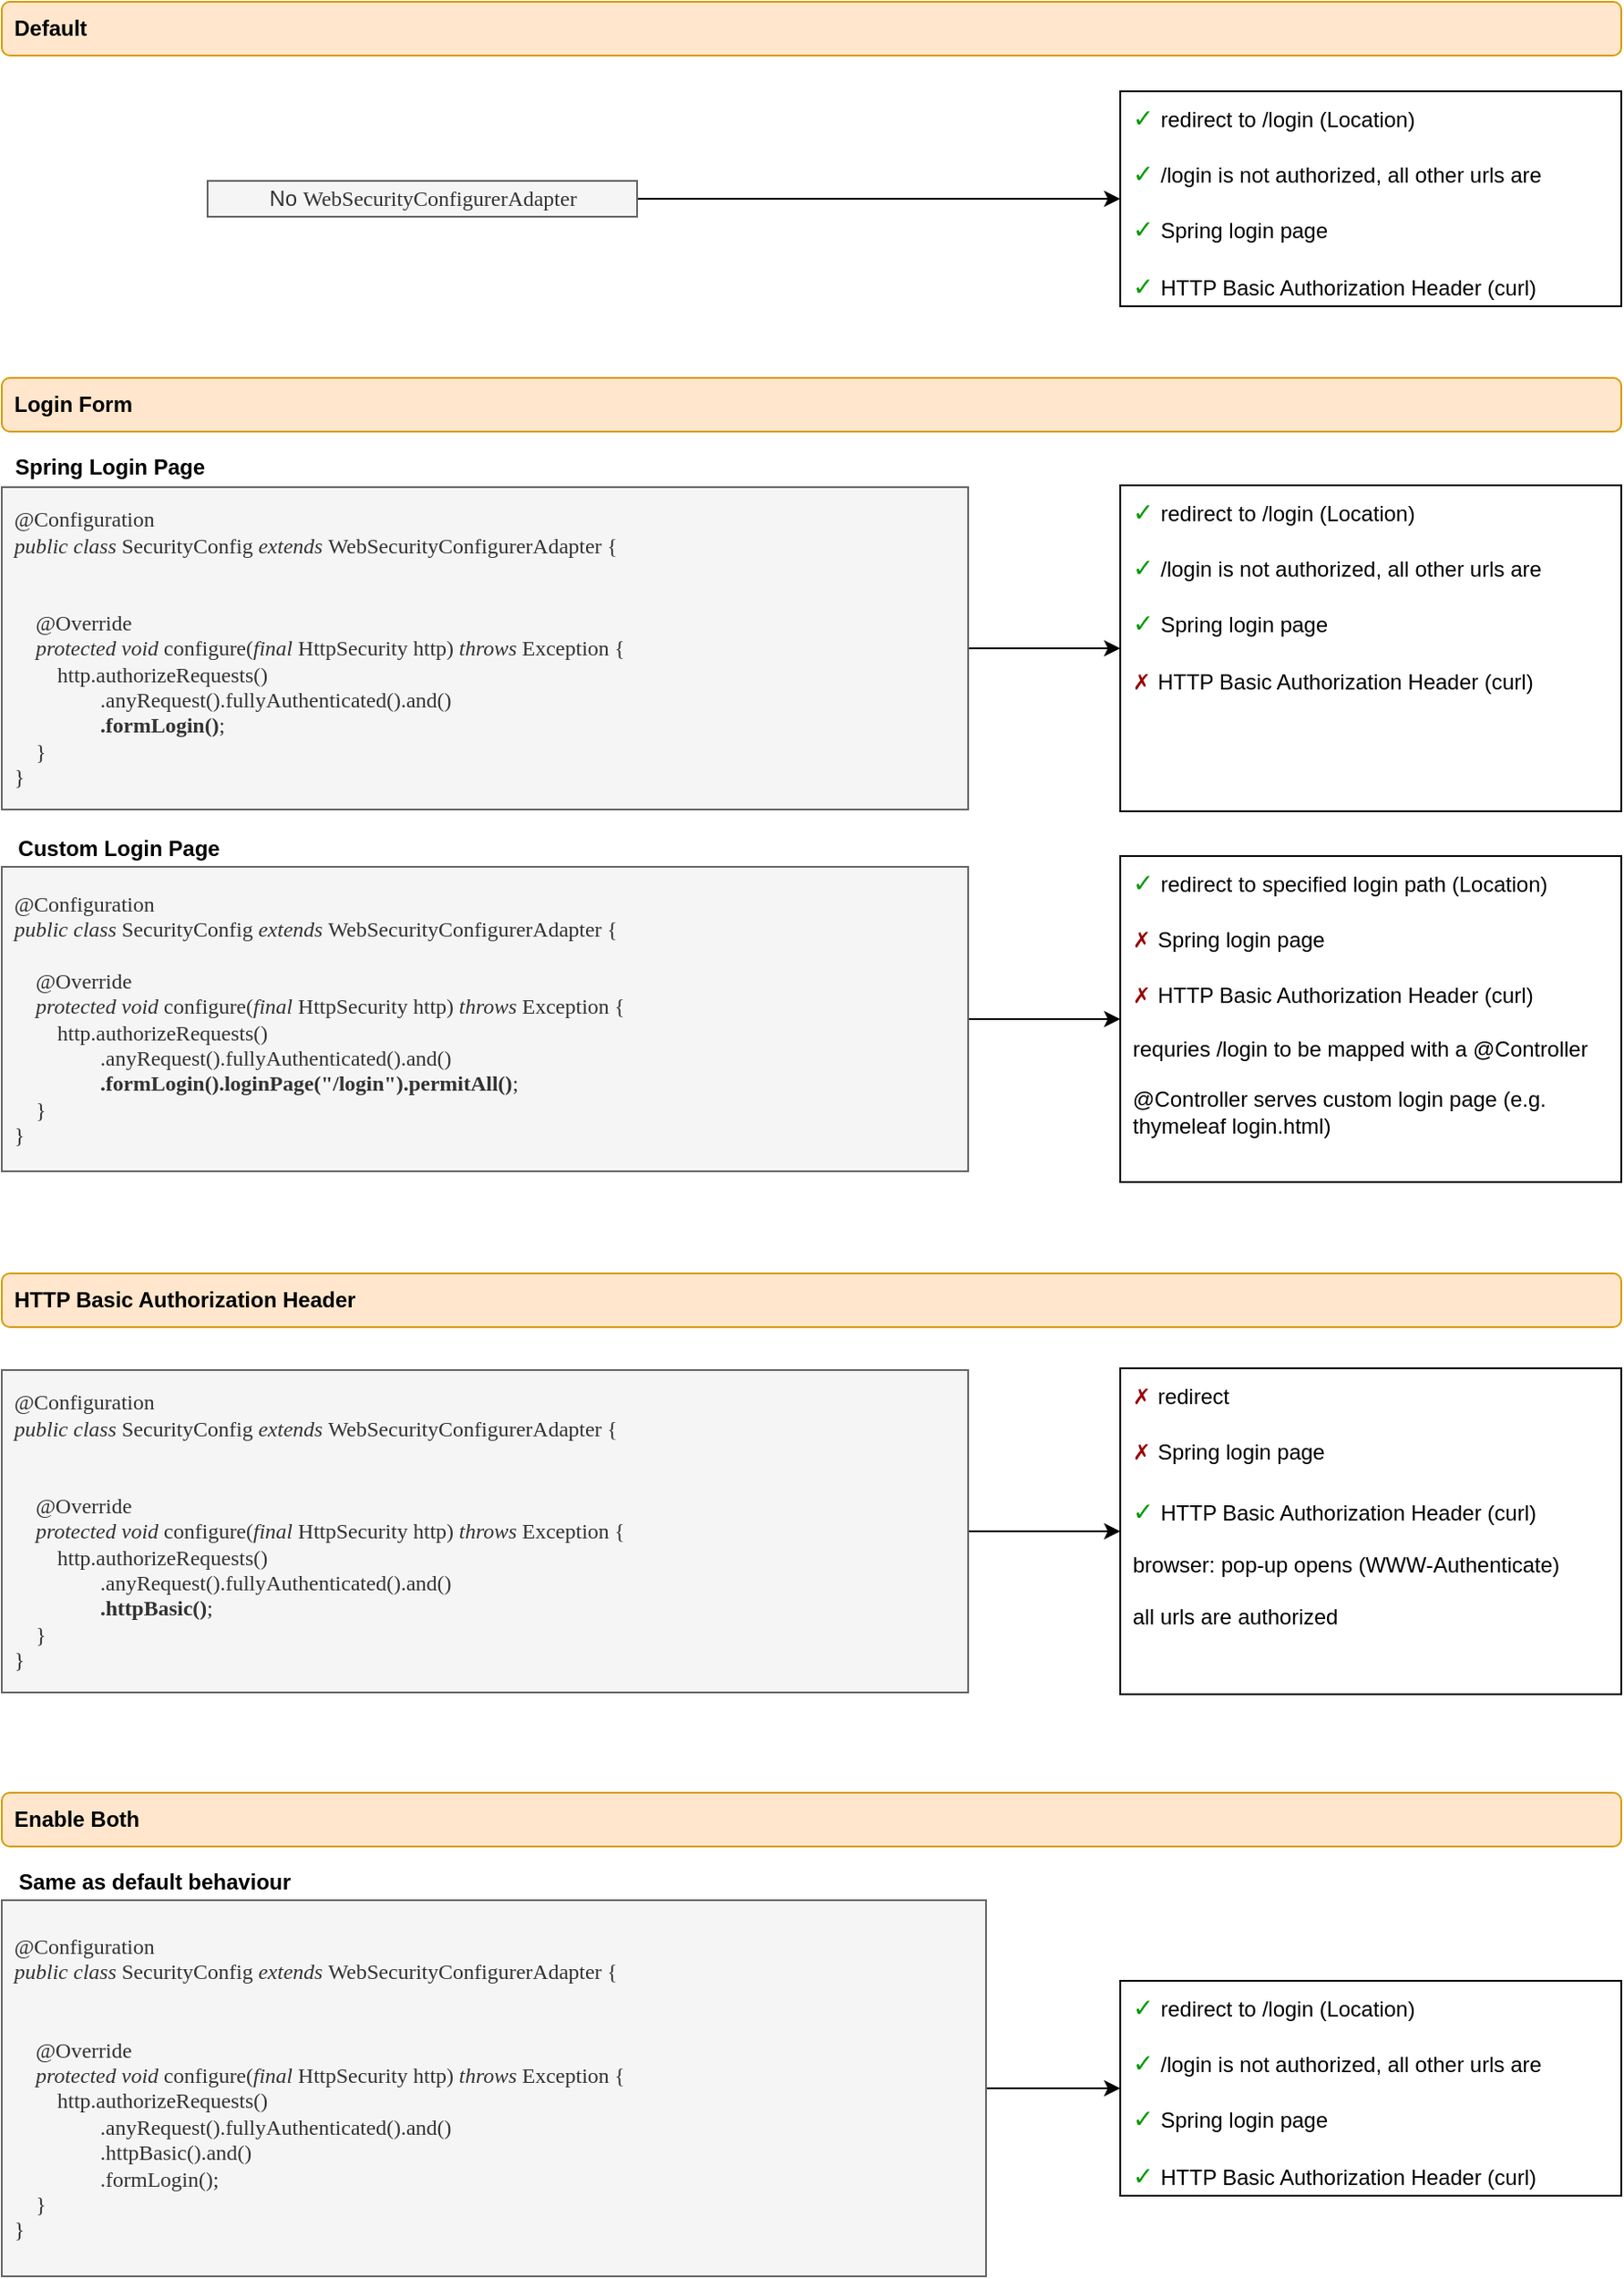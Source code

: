 <mxfile version="12.9.14" type="device"><diagram id="KRVAKhzdt7oyDeT_Gzr5" name="Page-1"><mxGraphModel dx="1773" dy="1640" grid="1" gridSize="10" guides="1" tooltips="1" connect="1" arrows="1" fold="1" page="1" pageScale="1" pageWidth="827" pageHeight="1169" math="0" shadow="0"><root><mxCell id="0"/><mxCell id="1" parent="0"/><mxCell id="bhoUMH6Zu_RTTBMGJda2-3" style="edgeStyle=orthogonalEdgeStyle;rounded=0;orthogonalLoop=1;jettySize=auto;html=1;entryX=0;entryY=0.5;entryDx=0;entryDy=0;" edge="1" parent="1" source="bhoUMH6Zu_RTTBMGJda2-1" target="bhoUMH6Zu_RTTBMGJda2-2"><mxGeometry relative="1" as="geometry"/></mxCell><mxCell id="bhoUMH6Zu_RTTBMGJda2-1" value="&lt;pre style=&quot;font-family: &amp;#34;menlo&amp;#34;&quot;&gt;&lt;pre style=&quot;font-family: &amp;#34;menlo&amp;#34;&quot;&gt;&lt;span&gt;@Configuration&lt;br&gt;&lt;/span&gt;&lt;span style=&quot;font-style: italic&quot;&gt;public class &lt;/span&gt;SecurityConfig &lt;span style=&quot;font-style: italic&quot;&gt;extends &lt;/span&gt;WebSecurityConfigurerAdapter {&lt;br&gt;&lt;br&gt;&lt;br&gt;    &lt;span&gt;@Override&lt;br&gt;&lt;/span&gt;&lt;span&gt;    &lt;/span&gt;&lt;span style=&quot;font-style: italic&quot;&gt;protected void &lt;/span&gt;&lt;span&gt;configure&lt;/span&gt;(&lt;span style=&quot;font-style: italic&quot;&gt;final &lt;/span&gt;HttpSecurity http) &lt;span style=&quot;font-style: italic&quot;&gt;throws &lt;/span&gt;Exception {&lt;br&gt;        http.authorizeRequests()&lt;br&gt;                .anyRequest().fullyAuthenticated().and()&lt;br&gt;                &lt;b&gt;.formLogin()&lt;/b&gt;&lt;span&gt;;&lt;br&gt;&lt;/span&gt;&lt;span&gt;    &lt;/span&gt;}&lt;br&gt;}&lt;/pre&gt;&lt;/pre&gt;" style="text;html=1;align=left;verticalAlign=middle;resizable=0;points=[];autosize=1;fillColor=#f5f5f5;strokeColor=#666666;fontColor=#333333;spacingLeft=5;" vertex="1" parent="1"><mxGeometry x="-65" y="-89" width="540" height="180" as="geometry"/></mxCell><mxCell id="bhoUMH6Zu_RTTBMGJda2-2" value="&lt;span style=&quot;font-family: &amp;#34;arial&amp;#34; , sans-serif ; font-size: 14px&quot;&gt;&lt;font color=&quot;#009900&quot;&gt;✓&lt;/font&gt;&amp;nbsp;&lt;/span&gt;redirect to /login (Location)&lt;br&gt;&lt;br&gt;&lt;span style=&quot;font-family: &amp;#34;arial&amp;#34; , sans-serif ; font-size: 14px&quot;&gt;&lt;font color=&quot;#009900&quot;&gt;✓&lt;/font&gt;&amp;nbsp;&lt;/span&gt;/login is not authorized, all other urls are&lt;br&gt;&lt;br&gt;&lt;span style=&quot;font-family: &amp;#34;arial&amp;#34; , sans-serif ; font-size: 14px&quot;&gt;&lt;font color=&quot;#009900&quot;&gt;✓&lt;/font&gt;&lt;/span&gt;&lt;span style=&quot;font-family: &amp;#34;arial&amp;#34; , sans-serif ; font-size: 14px&quot;&gt;&amp;nbsp;&lt;/span&gt;Spring login page&lt;br&gt;&lt;br&gt;&lt;span&gt;&lt;font color=&quot;#990000&quot;&gt;✗&lt;/font&gt;&lt;/span&gt;&lt;span style=&quot;font-family: &amp;#34;arial&amp;#34; , sans-serif ; font-size: 14px&quot;&gt;&amp;nbsp;&lt;/span&gt;HTTP Basic Authorization Header (curl)" style="rounded=0;whiteSpace=wrap;html=1;align=left;verticalAlign=top;spacingLeft=5;" vertex="1" parent="1"><mxGeometry x="560" y="-90" width="280" height="182" as="geometry"/></mxCell><mxCell id="bhoUMH6Zu_RTTBMGJda2-6" style="edgeStyle=orthogonalEdgeStyle;rounded=0;orthogonalLoop=1;jettySize=auto;html=1;" edge="1" parent="1" source="bhoUMH6Zu_RTTBMGJda2-4" target="bhoUMH6Zu_RTTBMGJda2-5"><mxGeometry relative="1" as="geometry"/></mxCell><mxCell id="bhoUMH6Zu_RTTBMGJda2-4" value="No&amp;nbsp;&lt;span style=&quot;font-family: &amp;#34;menlo&amp;#34; ; text-align: left&quot;&gt;WebSecurityConfigurerAdapter&lt;/span&gt;" style="text;html=1;align=center;verticalAlign=middle;resizable=0;points=[];autosize=1;fillColor=#f5f5f5;strokeColor=#666666;fontColor=#333333;" vertex="1" parent="1"><mxGeometry x="50" y="-260" width="240" height="20" as="geometry"/></mxCell><mxCell id="bhoUMH6Zu_RTTBMGJda2-5" value="&lt;span style=&quot;font-family: &amp;#34;arial&amp;#34; , sans-serif ; font-size: 14px&quot;&gt;&lt;font color=&quot;#009900&quot;&gt;✓&lt;/font&gt;&amp;nbsp;&lt;/span&gt;redirect to /login (Location)&lt;br&gt;&lt;br&gt;&lt;span style=&quot;font-family: &amp;#34;arial&amp;#34; , sans-serif ; font-size: 14px&quot;&gt;&lt;font color=&quot;#009900&quot;&gt;✓&lt;/font&gt;&amp;nbsp;&lt;/span&gt;/login is not authorized, all other urls are&lt;br&gt;&lt;br&gt;&lt;span style=&quot;font-family: &amp;#34;arial&amp;#34; , sans-serif ; font-size: 14px&quot;&gt;&lt;font color=&quot;#009900&quot;&gt;✓&lt;/font&gt;&lt;/span&gt;&lt;span style=&quot;font-family: &amp;#34;arial&amp;#34; , sans-serif ; font-size: 14px&quot;&gt;&amp;nbsp;&lt;/span&gt;Spring login page&lt;br&gt;&lt;br&gt;&lt;span style=&quot;font-family: &amp;#34;arial&amp;#34; , sans-serif ; font-size: 14px&quot;&gt;&lt;font color=&quot;#009900&quot;&gt;✓&lt;/font&gt;&amp;nbsp;&lt;/span&gt;HTTP Basic Authorization Header (curl)" style="rounded=0;whiteSpace=wrap;html=1;align=left;verticalAlign=top;spacingLeft=5;" vertex="1" parent="1"><mxGeometry x="560" y="-310" width="280" height="120" as="geometry"/></mxCell><mxCell id="bhoUMH6Zu_RTTBMGJda2-9" style="edgeStyle=orthogonalEdgeStyle;rounded=0;orthogonalLoop=1;jettySize=auto;html=1;entryX=0;entryY=0.5;entryDx=0;entryDy=0;" edge="1" parent="1" source="bhoUMH6Zu_RTTBMGJda2-7" target="bhoUMH6Zu_RTTBMGJda2-16"><mxGeometry relative="1" as="geometry"/></mxCell><mxCell id="bhoUMH6Zu_RTTBMGJda2-7" value="&lt;pre style=&quot;font-family: &amp;#34;menlo&amp;#34;&quot;&gt;&lt;span&gt;@Configuration&lt;br&gt;&lt;/span&gt;&lt;span style=&quot;font-style: italic&quot;&gt;public class &lt;/span&gt;SecurityConfig &lt;span style=&quot;font-style: italic&quot;&gt;extends &lt;/span&gt;WebSecurityConfigurerAdapter {&lt;br&gt;&lt;span&gt;&lt;br&gt;&lt;/span&gt;&lt;span&gt;    &lt;/span&gt;&lt;span&gt;@Override&lt;br&gt;&lt;/span&gt;&lt;span&gt;    &lt;/span&gt;&lt;span style=&quot;font-style: italic&quot;&gt;protected void &lt;/span&gt;&lt;span&gt;configure&lt;/span&gt;(&lt;span style=&quot;font-style: italic&quot;&gt;final &lt;/span&gt;HttpSecurity http) &lt;span style=&quot;font-style: italic&quot;&gt;throws &lt;/span&gt;Exception {&lt;br&gt;        http.authorizeRequests()&lt;br&gt;                .anyRequest().fullyAuthenticated().and()&lt;br&gt;                &lt;b&gt;.formLogin().loginPage(&lt;span&gt;&quot;/login&quot;&lt;/span&gt;).permitAll()&lt;/b&gt;&lt;span&gt;;&lt;br&gt;&lt;/span&gt;&lt;span&gt;    &lt;/span&gt;}&lt;br&gt;}&lt;/pre&gt;" style="text;html=1;align=left;verticalAlign=middle;resizable=0;points=[];autosize=1;fillColor=#f5f5f5;strokeColor=#666666;fontColor=#333333;spacingLeft=5;" vertex="1" parent="1"><mxGeometry x="-65" y="123" width="540" height="170" as="geometry"/></mxCell><mxCell id="bhoUMH6Zu_RTTBMGJda2-11" value="Login Form" style="rounded=1;whiteSpace=wrap;html=1;align=left;fillColor=#ffe6cc;strokeColor=#d79b00;spacingLeft=5;fontStyle=1" vertex="1" parent="1"><mxGeometry x="-65" y="-150" width="905" height="30" as="geometry"/></mxCell><mxCell id="bhoUMH6Zu_RTTBMGJda2-12" value="HTTP Basic Authorization Header" style="rounded=1;whiteSpace=wrap;html=1;align=left;fillColor=#ffe6cc;strokeColor=#d79b00;spacingLeft=5;fontStyle=1" vertex="1" parent="1"><mxGeometry x="-65" y="350" width="905" height="30" as="geometry"/></mxCell><mxCell id="bhoUMH6Zu_RTTBMGJda2-16" value="&lt;span style=&quot;font-family: &amp;#34;arial&amp;#34; , sans-serif ; font-size: 14px&quot;&gt;&lt;font color=&quot;#009900&quot;&gt;✓&lt;/font&gt;&amp;nbsp;&lt;/span&gt;redirect to specified login path (Location)&lt;br&gt;&lt;br&gt;&lt;span&gt;&lt;font color=&quot;#990000&quot;&gt;✗&lt;/font&gt;&lt;/span&gt;&lt;span style=&quot;font-family: &amp;#34;arial&amp;#34; , sans-serif ; font-size: 14px&quot;&gt;&amp;nbsp;&lt;/span&gt;Spring login page&lt;br&gt;&lt;br&gt;&lt;span&gt;&lt;font color=&quot;#990000&quot;&gt;✗&lt;/font&gt;&lt;/span&gt;&lt;span style=&quot;font-family: &amp;#34;arial&amp;#34; , sans-serif ; font-size: 14px&quot;&gt;&amp;nbsp;&lt;/span&gt;HTTP Basic Authorization Header (curl)&lt;br&gt;&lt;br&gt;requries /login to be mapped with a @Controller&lt;br&gt;&lt;br&gt;@Controller serves custom login page (e.g. thymeleaf login.html)" style="rounded=0;whiteSpace=wrap;html=1;align=left;verticalAlign=top;spacingLeft=5;" vertex="1" parent="1"><mxGeometry x="560" y="117" width="280" height="182" as="geometry"/></mxCell><mxCell id="bhoUMH6Zu_RTTBMGJda2-25" style="edgeStyle=orthogonalEdgeStyle;rounded=0;orthogonalLoop=1;jettySize=auto;html=1;entryX=0;entryY=0.5;entryDx=0;entryDy=0;" edge="1" parent="1" source="bhoUMH6Zu_RTTBMGJda2-17" target="bhoUMH6Zu_RTTBMGJda2-18"><mxGeometry relative="1" as="geometry"/></mxCell><mxCell id="bhoUMH6Zu_RTTBMGJda2-17" value="&lt;pre style=&quot;font-family: &amp;#34;menlo&amp;#34;&quot;&gt;&lt;span&gt;@Configuration&lt;br&gt;&lt;/span&gt;&lt;span style=&quot;font-style: italic&quot;&gt;public class &lt;/span&gt;SecurityConfig &lt;span style=&quot;font-style: italic&quot;&gt;extends &lt;/span&gt;WebSecurityConfigurerAdapter {&lt;br&gt;&lt;br&gt;&lt;br&gt;    &lt;span&gt;@Override&lt;br&gt;&lt;/span&gt;&lt;span&gt;    &lt;/span&gt;&lt;span style=&quot;font-style: italic&quot;&gt;protected void &lt;/span&gt;&lt;span&gt;configure&lt;/span&gt;(&lt;span style=&quot;font-style: italic&quot;&gt;final &lt;/span&gt;HttpSecurity http) &lt;span style=&quot;font-style: italic&quot;&gt;throws &lt;/span&gt;Exception {&lt;br&gt;        http.authorizeRequests()&lt;br&gt;                .anyRequest().fullyAuthenticated().and()&lt;br&gt;                &lt;b&gt;.httpBasic()&lt;/b&gt;&lt;span&gt;;&lt;br&gt;&lt;/span&gt;&lt;span&gt;    &lt;/span&gt;}&lt;br&gt;}&lt;/pre&gt;" style="text;html=1;align=left;verticalAlign=middle;resizable=0;points=[];autosize=1;fillColor=#f5f5f5;strokeColor=#666666;fontColor=#333333;spacingLeft=5;" vertex="1" parent="1"><mxGeometry x="-65" y="404" width="540" height="180" as="geometry"/></mxCell><mxCell id="bhoUMH6Zu_RTTBMGJda2-18" value="&lt;span&gt;&lt;font color=&quot;#990000&quot;&gt;✗&lt;/font&gt;&lt;/span&gt;&lt;span style=&quot;font-family: &amp;#34;arial&amp;#34; , sans-serif ; font-size: 14px&quot;&gt;&amp;nbsp;&lt;/span&gt;redirect&lt;br&gt;&lt;br&gt;&lt;span&gt;&lt;font color=&quot;#990000&quot;&gt;✗&lt;/font&gt;&lt;/span&gt;&lt;span style=&quot;font-family: &amp;#34;arial&amp;#34; , sans-serif ; font-size: 14px&quot;&gt;&amp;nbsp;&lt;/span&gt;Spring login page&lt;br&gt;&lt;span style=&quot;font-family: &amp;#34;arial&amp;#34; , sans-serif ; font-size: 14px&quot;&gt;&lt;font color=&quot;#009900&quot;&gt;&lt;br&gt;✓&lt;/font&gt;&amp;nbsp;&lt;/span&gt;HTTP Basic Authorization Header (curl)&lt;br&gt;&lt;br&gt;browser: pop-up opens (WWW-Authenticate)&lt;br&gt;&lt;br&gt;all urls are authorized" style="rounded=0;whiteSpace=wrap;html=1;align=left;verticalAlign=top;spacingLeft=5;" vertex="1" parent="1"><mxGeometry x="560" y="403" width="280" height="182" as="geometry"/></mxCell><mxCell id="bhoUMH6Zu_RTTBMGJda2-21" style="edgeStyle=orthogonalEdgeStyle;rounded=0;orthogonalLoop=1;jettySize=auto;html=1;exitX=1;exitY=0.5;exitDx=0;exitDy=0;entryX=0;entryY=0.5;entryDx=0;entryDy=0;" edge="1" parent="1" source="bhoUMH6Zu_RTTBMGJda2-19" target="bhoUMH6Zu_RTTBMGJda2-20"><mxGeometry relative="1" as="geometry"/></mxCell><mxCell id="bhoUMH6Zu_RTTBMGJda2-19" value="&lt;meta http-equiv=&quot;content-type&quot; content=&quot;text/html; charset=UTF-8&quot;&gt;&lt;pre style=&quot;font-family: Menlo;&quot;&gt;&lt;span style=&quot;&quot;&gt;@Configuration&lt;br&gt;&lt;/span&gt;&lt;span style=&quot;font-style: italic;&quot;&gt;public class &lt;/span&gt;SecurityConfig &lt;span style=&quot;font-style: italic;&quot;&gt;extends &lt;/span&gt;WebSecurityConfigurerAdapter {&lt;br&gt;&lt;br&gt;&lt;br&gt;    &lt;span style=&quot;&quot;&gt;@Override&lt;br&gt;&lt;/span&gt;&lt;span style=&quot;&quot;&gt;    &lt;/span&gt;&lt;span style=&quot;font-style: italic;&quot;&gt;protected void &lt;/span&gt;&lt;span style=&quot;&quot;&gt;configure&lt;/span&gt;(&lt;span style=&quot;font-style: italic;&quot;&gt;final &lt;/span&gt;HttpSecurity http) &lt;span style=&quot;font-style: italic;&quot;&gt;throws &lt;/span&gt;Exception {&lt;br&gt;        http.authorizeRequests()&lt;br&gt;                .anyRequest().fullyAuthenticated().and()&lt;br&gt;                .httpBasic().and()&lt;br&gt;                .formLogin()&lt;span style=&quot;&quot;&gt;;&lt;br&gt;&lt;/span&gt;&lt;span style=&quot;&quot;&gt;    &lt;/span&gt;}&lt;br&gt;}&lt;/pre&gt;" style="text;whiteSpace=wrap;html=1;fillColor=#f5f5f5;strokeColor=#666666;fontColor=#333333;spacingLeft=5;" vertex="1" parent="1"><mxGeometry x="-65" y="700" width="550" height="210" as="geometry"/></mxCell><mxCell id="bhoUMH6Zu_RTTBMGJda2-20" value="&lt;span style=&quot;font-family: &amp;#34;arial&amp;#34; , sans-serif ; font-size: 14px&quot;&gt;&lt;font color=&quot;#009900&quot;&gt;✓&lt;/font&gt;&amp;nbsp;&lt;/span&gt;redirect to /login (Location)&lt;br&gt;&lt;br&gt;&lt;span style=&quot;font-family: &amp;#34;arial&amp;#34; , sans-serif ; font-size: 14px&quot;&gt;&lt;font color=&quot;#009900&quot;&gt;✓&lt;/font&gt;&amp;nbsp;&lt;/span&gt;/login is not authorized, all other urls are&lt;br&gt;&lt;br&gt;&lt;span style=&quot;font-family: &amp;#34;arial&amp;#34; , sans-serif ; font-size: 14px&quot;&gt;&lt;font color=&quot;#009900&quot;&gt;✓&lt;/font&gt;&lt;/span&gt;&lt;span style=&quot;font-family: &amp;#34;arial&amp;#34; , sans-serif ; font-size: 14px&quot;&gt;&amp;nbsp;&lt;/span&gt;Spring login page&lt;br&gt;&lt;br&gt;&lt;span style=&quot;font-family: &amp;#34;arial&amp;#34; , sans-serif ; font-size: 14px&quot;&gt;&lt;font color=&quot;#009900&quot;&gt;✓&lt;/font&gt;&amp;nbsp;&lt;/span&gt;HTTP Basic Authorization Header (curl)" style="rounded=0;whiteSpace=wrap;html=1;align=left;verticalAlign=top;spacingLeft=5;" vertex="1" parent="1"><mxGeometry x="560" y="745" width="280" height="120" as="geometry"/></mxCell><mxCell id="bhoUMH6Zu_RTTBMGJda2-22" value="Default" style="rounded=1;whiteSpace=wrap;html=1;align=left;fillColor=#ffe6cc;strokeColor=#d79b00;spacingLeft=5;fontStyle=1" vertex="1" parent="1"><mxGeometry x="-65" y="-360" width="905" height="30" as="geometry"/></mxCell><mxCell id="bhoUMH6Zu_RTTBMGJda2-23" value="Spring Login Page" style="text;html=1;align=center;verticalAlign=middle;resizable=0;points=[];autosize=1;fontStyle=1" vertex="1" parent="1"><mxGeometry x="-65" y="-110" width="120" height="20" as="geometry"/></mxCell><mxCell id="bhoUMH6Zu_RTTBMGJda2-24" value="Custom Login Page" style="text;html=1;align=center;verticalAlign=middle;resizable=0;points=[];autosize=1;fontStyle=1" vertex="1" parent="1"><mxGeometry x="-65" y="103" width="130" height="20" as="geometry"/></mxCell><mxCell id="bhoUMH6Zu_RTTBMGJda2-26" value="Enable Both" style="rounded=1;whiteSpace=wrap;html=1;align=left;fillColor=#ffe6cc;strokeColor=#d79b00;spacingLeft=5;fontStyle=1" vertex="1" parent="1"><mxGeometry x="-65" y="640" width="905" height="30" as="geometry"/></mxCell><mxCell id="bhoUMH6Zu_RTTBMGJda2-27" value="Same as default behaviour" style="text;html=1;align=center;verticalAlign=middle;resizable=0;points=[];autosize=1;fontStyle=1" vertex="1" parent="1"><mxGeometry x="-65" y="680" width="170" height="20" as="geometry"/></mxCell></root></mxGraphModel></diagram></mxfile>
